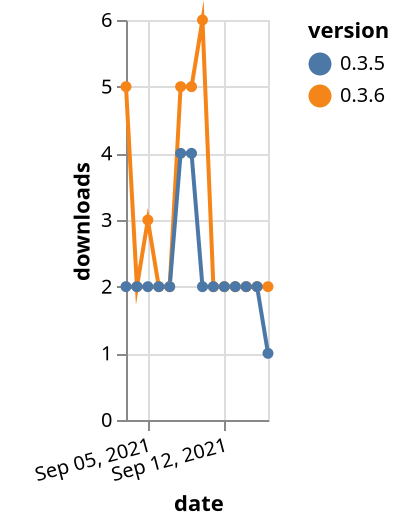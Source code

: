 {"$schema": "https://vega.github.io/schema/vega-lite/v5.json", "description": "A simple bar chart with embedded data.", "data": {"values": [{"date": "2021-09-03", "total": 2799, "delta": 5, "version": "0.3.6"}, {"date": "2021-09-04", "total": 2801, "delta": 2, "version": "0.3.6"}, {"date": "2021-09-05", "total": 2804, "delta": 3, "version": "0.3.6"}, {"date": "2021-09-06", "total": 2806, "delta": 2, "version": "0.3.6"}, {"date": "2021-09-07", "total": 2808, "delta": 2, "version": "0.3.6"}, {"date": "2021-09-08", "total": 2813, "delta": 5, "version": "0.3.6"}, {"date": "2021-09-09", "total": 2818, "delta": 5, "version": "0.3.6"}, {"date": "2021-09-10", "total": 2824, "delta": 6, "version": "0.3.6"}, {"date": "2021-09-11", "total": 2826, "delta": 2, "version": "0.3.6"}, {"date": "2021-09-12", "total": 2828, "delta": 2, "version": "0.3.6"}, {"date": "2021-09-13", "total": 2830, "delta": 2, "version": "0.3.6"}, {"date": "2021-09-14", "total": 2832, "delta": 2, "version": "0.3.6"}, {"date": "2021-09-15", "total": 2834, "delta": 2, "version": "0.3.6"}, {"date": "2021-09-16", "total": 2836, "delta": 2, "version": "0.3.6"}, {"date": "2021-09-03", "total": 2414, "delta": 2, "version": "0.3.5"}, {"date": "2021-09-04", "total": 2416, "delta": 2, "version": "0.3.5"}, {"date": "2021-09-05", "total": 2418, "delta": 2, "version": "0.3.5"}, {"date": "2021-09-06", "total": 2420, "delta": 2, "version": "0.3.5"}, {"date": "2021-09-07", "total": 2422, "delta": 2, "version": "0.3.5"}, {"date": "2021-09-08", "total": 2426, "delta": 4, "version": "0.3.5"}, {"date": "2021-09-09", "total": 2430, "delta": 4, "version": "0.3.5"}, {"date": "2021-09-10", "total": 2432, "delta": 2, "version": "0.3.5"}, {"date": "2021-09-11", "total": 2434, "delta": 2, "version": "0.3.5"}, {"date": "2021-09-12", "total": 2436, "delta": 2, "version": "0.3.5"}, {"date": "2021-09-13", "total": 2438, "delta": 2, "version": "0.3.5"}, {"date": "2021-09-14", "total": 2440, "delta": 2, "version": "0.3.5"}, {"date": "2021-09-15", "total": 2442, "delta": 2, "version": "0.3.5"}, {"date": "2021-09-16", "total": 2443, "delta": 1, "version": "0.3.5"}]}, "width": "container", "mark": {"type": "line", "point": {"filled": true}}, "encoding": {"x": {"field": "date", "type": "temporal", "timeUnit": "yearmonthdate", "title": "date", "axis": {"labelAngle": -15}}, "y": {"field": "delta", "type": "quantitative", "title": "downloads"}, "color": {"field": "version", "type": "nominal"}, "tooltip": {"field": "delta"}}}